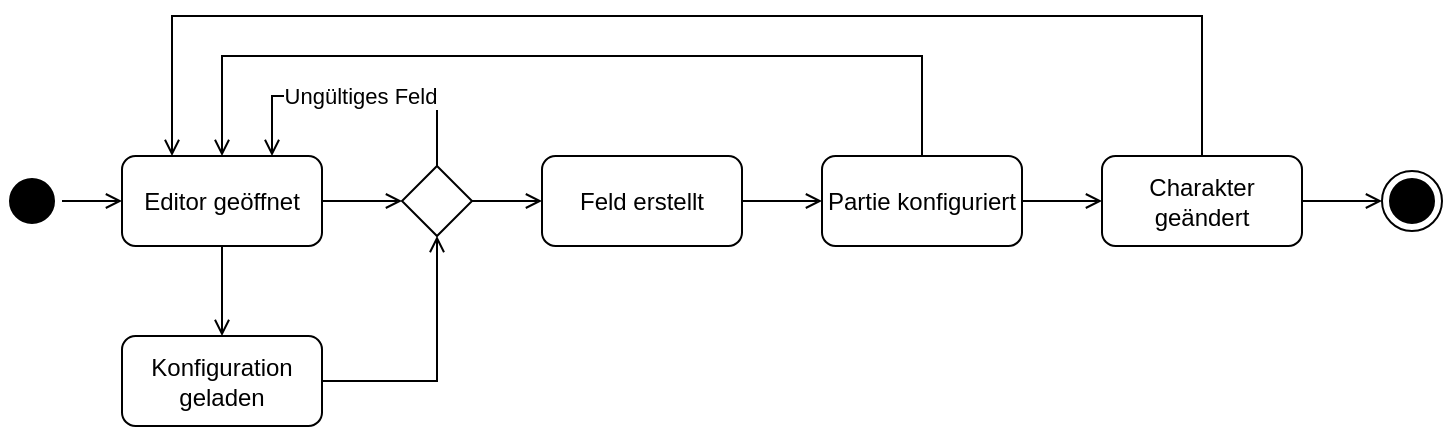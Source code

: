 <mxfile version="16.0.0" type="device"><diagram id="oyIxFfFOTjBLMS2gq7QX" name="Page-1"><mxGraphModel dx="918" dy="878" grid="1" gridSize="10" guides="1" tooltips="1" connect="1" arrows="1" fold="1" page="1" pageScale="1" pageWidth="827" pageHeight="300" math="0" shadow="0"><root><mxCell id="0"/><mxCell id="1" parent="0"/><mxCell id="0NWqTb9ef_7ffnHlF7jo-1" value="" style="ellipse;html=1;shape=startState;fillColor=#000000;strokeColor=default;" vertex="1" parent="1"><mxGeometry x="60" y="97.5" width="30" height="30" as="geometry"/></mxCell><mxCell id="0NWqTb9ef_7ffnHlF7jo-2" value="" style="edgeStyle=orthogonalEdgeStyle;html=1;verticalAlign=bottom;endArrow=open;endSize=6;strokeColor=default;rounded=0;endFill=0;" edge="1" source="0NWqTb9ef_7ffnHlF7jo-1" parent="1" target="0NWqTb9ef_7ffnHlF7jo-3"><mxGeometry relative="1" as="geometry"><mxPoint x="170" y="112.5" as="targetPoint"/></mxGeometry></mxCell><mxCell id="0NWqTb9ef_7ffnHlF7jo-5" style="edgeStyle=orthogonalEdgeStyle;rounded=0;orthogonalLoop=1;jettySize=auto;html=1;entryX=0;entryY=0.5;entryDx=0;entryDy=0;strokeColor=default;endArrow=open;endFill=0;" edge="1" parent="1" source="0NWqTb9ef_7ffnHlF7jo-3" target="0NWqTb9ef_7ffnHlF7jo-4"><mxGeometry relative="1" as="geometry"/></mxCell><mxCell id="0NWqTb9ef_7ffnHlF7jo-17" style="edgeStyle=orthogonalEdgeStyle;rounded=0;orthogonalLoop=1;jettySize=auto;html=1;entryX=0.5;entryY=0;entryDx=0;entryDy=0;endArrow=open;endFill=0;endSize=6;strokeColor=default;" edge="1" parent="1" source="0NWqTb9ef_7ffnHlF7jo-3" target="0NWqTb9ef_7ffnHlF7jo-16"><mxGeometry relative="1" as="geometry"/></mxCell><mxCell id="0NWqTb9ef_7ffnHlF7jo-3" value="Editor geöffnet" style="rounded=1;whiteSpace=wrap;html=1;strokeColor=default;" vertex="1" parent="1"><mxGeometry x="120" y="90" width="100" height="45" as="geometry"/></mxCell><mxCell id="0NWqTb9ef_7ffnHlF7jo-7" style="edgeStyle=orthogonalEdgeStyle;rounded=0;orthogonalLoop=1;jettySize=auto;html=1;endArrow=open;endFill=0;endSize=6;strokeColor=default;entryX=0;entryY=0.5;entryDx=0;entryDy=0;" edge="1" parent="1" source="0NWqTb9ef_7ffnHlF7jo-4" target="0NWqTb9ef_7ffnHlF7jo-8"><mxGeometry relative="1" as="geometry"><mxPoint x="330" y="112.5" as="targetPoint"/></mxGeometry></mxCell><mxCell id="0NWqTb9ef_7ffnHlF7jo-19" value="Ungültiges Feld" style="edgeStyle=orthogonalEdgeStyle;rounded=0;orthogonalLoop=1;jettySize=auto;html=1;entryX=0.75;entryY=0;entryDx=0;entryDy=0;endArrow=open;endFill=0;endSize=6;strokeColor=default;" edge="1" parent="1" source="0NWqTb9ef_7ffnHlF7jo-4" target="0NWqTb9ef_7ffnHlF7jo-3"><mxGeometry relative="1" as="geometry"><Array as="points"><mxPoint x="278" y="60"/><mxPoint x="195" y="60"/></Array></mxGeometry></mxCell><mxCell id="0NWqTb9ef_7ffnHlF7jo-4" value="" style="rhombus;whiteSpace=wrap;html=1;strokeColor=default;" vertex="1" parent="1"><mxGeometry x="260" y="95" width="35" height="35" as="geometry"/></mxCell><mxCell id="0NWqTb9ef_7ffnHlF7jo-9" style="edgeStyle=orthogonalEdgeStyle;rounded=0;orthogonalLoop=1;jettySize=auto;html=1;endArrow=open;endFill=0;endSize=6;strokeColor=default;entryX=0;entryY=0.5;entryDx=0;entryDy=0;" edge="1" parent="1" source="0NWqTb9ef_7ffnHlF7jo-8" target="0NWqTb9ef_7ffnHlF7jo-10"><mxGeometry relative="1" as="geometry"><mxPoint x="470" y="112.5" as="targetPoint"/></mxGeometry></mxCell><mxCell id="0NWqTb9ef_7ffnHlF7jo-20" style="edgeStyle=orthogonalEdgeStyle;rounded=0;orthogonalLoop=1;jettySize=auto;html=1;endArrow=open;endFill=0;endSize=6;strokeColor=default;exitX=0.5;exitY=0;exitDx=0;exitDy=0;" edge="1" parent="1" source="0NWqTb9ef_7ffnHlF7jo-10"><mxGeometry relative="1" as="geometry"><mxPoint x="170" y="90" as="targetPoint"/><Array as="points"><mxPoint x="520" y="40"/><mxPoint x="170" y="40"/></Array></mxGeometry></mxCell><mxCell id="0NWqTb9ef_7ffnHlF7jo-8" value="Feld erstellt" style="rounded=1;whiteSpace=wrap;html=1;strokeColor=default;" vertex="1" parent="1"><mxGeometry x="330" y="90" width="100" height="45" as="geometry"/></mxCell><mxCell id="0NWqTb9ef_7ffnHlF7jo-13" style="edgeStyle=orthogonalEdgeStyle;rounded=0;orthogonalLoop=1;jettySize=auto;html=1;entryX=0;entryY=0.5;entryDx=0;entryDy=0;endArrow=open;endFill=0;endSize=6;strokeColor=default;" edge="1" parent="1" source="0NWqTb9ef_7ffnHlF7jo-10" target="0NWqTb9ef_7ffnHlF7jo-11"><mxGeometry relative="1" as="geometry"/></mxCell><mxCell id="0NWqTb9ef_7ffnHlF7jo-10" value="Partie konfiguriert" style="rounded=1;whiteSpace=wrap;html=1;strokeColor=default;" vertex="1" parent="1"><mxGeometry x="470" y="90" width="100" height="45" as="geometry"/></mxCell><mxCell id="0NWqTb9ef_7ffnHlF7jo-14" style="edgeStyle=orthogonalEdgeStyle;rounded=0;orthogonalLoop=1;jettySize=auto;html=1;endArrow=open;endFill=0;endSize=6;strokeColor=default;entryX=0;entryY=0.5;entryDx=0;entryDy=0;" edge="1" parent="1" source="0NWqTb9ef_7ffnHlF7jo-11" target="0NWqTb9ef_7ffnHlF7jo-15"><mxGeometry relative="1" as="geometry"><mxPoint x="750" y="112.5" as="targetPoint"/></mxGeometry></mxCell><mxCell id="0NWqTb9ef_7ffnHlF7jo-21" style="edgeStyle=orthogonalEdgeStyle;rounded=0;orthogonalLoop=1;jettySize=auto;html=1;entryX=0.25;entryY=0;entryDx=0;entryDy=0;endArrow=open;endFill=0;endSize=6;strokeColor=default;" edge="1" parent="1" source="0NWqTb9ef_7ffnHlF7jo-11" target="0NWqTb9ef_7ffnHlF7jo-3"><mxGeometry relative="1" as="geometry"><Array as="points"><mxPoint x="660" y="20"/><mxPoint x="145" y="20"/></Array></mxGeometry></mxCell><mxCell id="0NWqTb9ef_7ffnHlF7jo-11" value="Charakter geändert" style="rounded=1;whiteSpace=wrap;html=1;strokeColor=default;" vertex="1" parent="1"><mxGeometry x="610" y="90" width="100" height="45" as="geometry"/></mxCell><mxCell id="0NWqTb9ef_7ffnHlF7jo-15" value="" style="ellipse;html=1;shape=endState;fillColor=#000000;strokeColor=default;" vertex="1" parent="1"><mxGeometry x="750" y="97.5" width="30" height="30" as="geometry"/></mxCell><mxCell id="0NWqTb9ef_7ffnHlF7jo-18" style="edgeStyle=orthogonalEdgeStyle;rounded=0;orthogonalLoop=1;jettySize=auto;html=1;entryX=0.5;entryY=1;entryDx=0;entryDy=0;endArrow=open;endFill=0;endSize=6;strokeColor=default;" edge="1" parent="1" source="0NWqTb9ef_7ffnHlF7jo-16" target="0NWqTb9ef_7ffnHlF7jo-4"><mxGeometry relative="1" as="geometry"/></mxCell><mxCell id="0NWqTb9ef_7ffnHlF7jo-16" value="Konfiguration geladen" style="rounded=1;whiteSpace=wrap;html=1;strokeColor=default;" vertex="1" parent="1"><mxGeometry x="120" y="180" width="100" height="45" as="geometry"/></mxCell></root></mxGraphModel></diagram></mxfile>